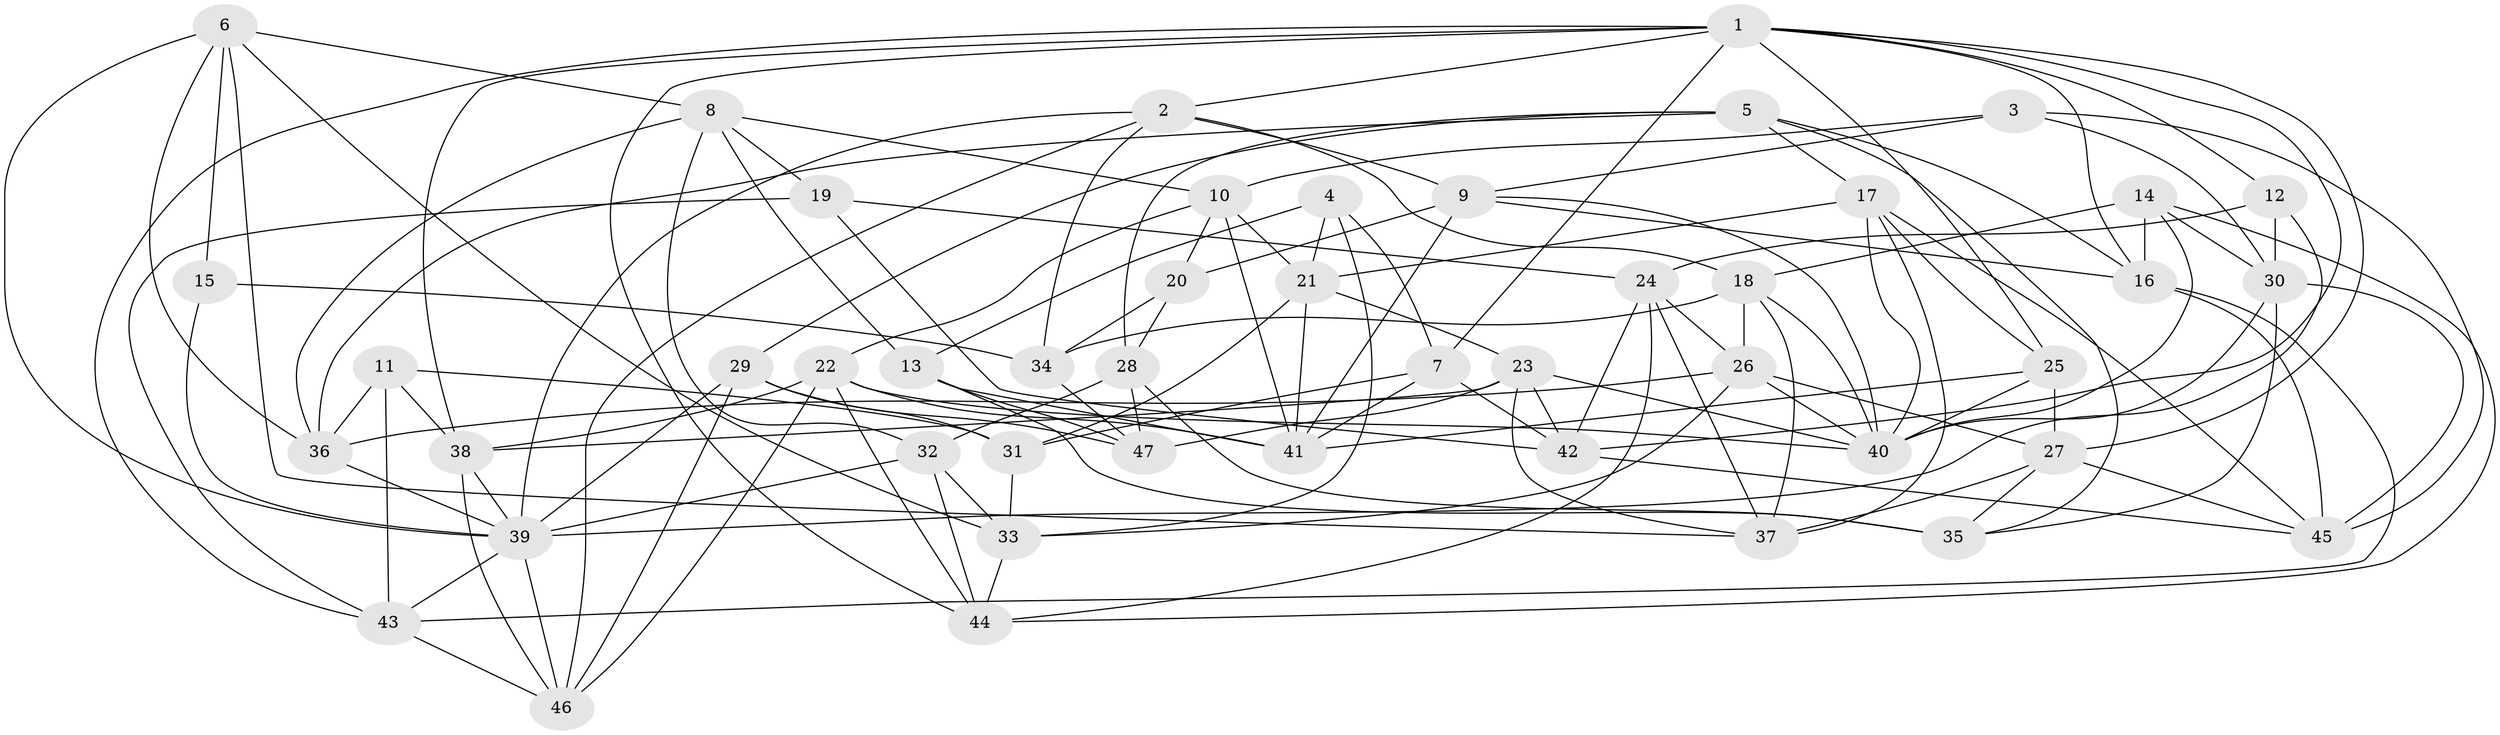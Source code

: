 // original degree distribution, {4: 1.0}
// Generated by graph-tools (version 1.1) at 2025/26/03/09/25 03:26:53]
// undirected, 47 vertices, 134 edges
graph export_dot {
graph [start="1"]
  node [color=gray90,style=filled];
  1;
  2;
  3;
  4;
  5;
  6;
  7;
  8;
  9;
  10;
  11;
  12;
  13;
  14;
  15;
  16;
  17;
  18;
  19;
  20;
  21;
  22;
  23;
  24;
  25;
  26;
  27;
  28;
  29;
  30;
  31;
  32;
  33;
  34;
  35;
  36;
  37;
  38;
  39;
  40;
  41;
  42;
  43;
  44;
  45;
  46;
  47;
  1 -- 2 [weight=1.0];
  1 -- 7 [weight=1.0];
  1 -- 12 [weight=1.0];
  1 -- 16 [weight=1.0];
  1 -- 25 [weight=1.0];
  1 -- 27 [weight=1.0];
  1 -- 38 [weight=1.0];
  1 -- 42 [weight=1.0];
  1 -- 43 [weight=1.0];
  1 -- 44 [weight=1.0];
  2 -- 9 [weight=1.0];
  2 -- 18 [weight=1.0];
  2 -- 34 [weight=1.0];
  2 -- 39 [weight=1.0];
  2 -- 46 [weight=1.0];
  3 -- 9 [weight=1.0];
  3 -- 10 [weight=1.0];
  3 -- 30 [weight=1.0];
  3 -- 45 [weight=1.0];
  4 -- 7 [weight=1.0];
  4 -- 13 [weight=1.0];
  4 -- 21 [weight=1.0];
  4 -- 33 [weight=1.0];
  5 -- 16 [weight=1.0];
  5 -- 17 [weight=1.0];
  5 -- 28 [weight=1.0];
  5 -- 29 [weight=1.0];
  5 -- 35 [weight=1.0];
  5 -- 36 [weight=1.0];
  6 -- 8 [weight=1.0];
  6 -- 15 [weight=1.0];
  6 -- 33 [weight=1.0];
  6 -- 36 [weight=1.0];
  6 -- 37 [weight=1.0];
  6 -- 39 [weight=1.0];
  7 -- 31 [weight=2.0];
  7 -- 41 [weight=1.0];
  7 -- 42 [weight=1.0];
  8 -- 10 [weight=1.0];
  8 -- 13 [weight=1.0];
  8 -- 19 [weight=1.0];
  8 -- 32 [weight=1.0];
  8 -- 36 [weight=1.0];
  9 -- 16 [weight=1.0];
  9 -- 20 [weight=1.0];
  9 -- 40 [weight=1.0];
  9 -- 41 [weight=1.0];
  10 -- 20 [weight=1.0];
  10 -- 21 [weight=1.0];
  10 -- 22 [weight=1.0];
  10 -- 41 [weight=1.0];
  11 -- 31 [weight=1.0];
  11 -- 36 [weight=1.0];
  11 -- 38 [weight=1.0];
  11 -- 43 [weight=1.0];
  12 -- 24 [weight=1.0];
  12 -- 30 [weight=1.0];
  12 -- 39 [weight=1.0];
  13 -- 35 [weight=2.0];
  13 -- 41 [weight=1.0];
  13 -- 47 [weight=1.0];
  14 -- 16 [weight=1.0];
  14 -- 18 [weight=1.0];
  14 -- 30 [weight=1.0];
  14 -- 40 [weight=2.0];
  14 -- 44 [weight=1.0];
  15 -- 34 [weight=2.0];
  15 -- 39 [weight=1.0];
  16 -- 43 [weight=1.0];
  16 -- 45 [weight=1.0];
  17 -- 21 [weight=1.0];
  17 -- 25 [weight=1.0];
  17 -- 37 [weight=1.0];
  17 -- 40 [weight=1.0];
  17 -- 45 [weight=1.0];
  18 -- 26 [weight=1.0];
  18 -- 34 [weight=1.0];
  18 -- 37 [weight=1.0];
  18 -- 40 [weight=1.0];
  19 -- 24 [weight=1.0];
  19 -- 42 [weight=1.0];
  19 -- 43 [weight=1.0];
  20 -- 28 [weight=1.0];
  20 -- 34 [weight=1.0];
  21 -- 23 [weight=1.0];
  21 -- 31 [weight=1.0];
  21 -- 41 [weight=1.0];
  22 -- 38 [weight=1.0];
  22 -- 40 [weight=1.0];
  22 -- 41 [weight=1.0];
  22 -- 44 [weight=1.0];
  22 -- 46 [weight=1.0];
  23 -- 37 [weight=1.0];
  23 -- 38 [weight=1.0];
  23 -- 40 [weight=1.0];
  23 -- 42 [weight=1.0];
  23 -- 47 [weight=1.0];
  24 -- 26 [weight=1.0];
  24 -- 37 [weight=1.0];
  24 -- 42 [weight=1.0];
  24 -- 44 [weight=1.0];
  25 -- 27 [weight=1.0];
  25 -- 40 [weight=1.0];
  25 -- 41 [weight=2.0];
  26 -- 27 [weight=1.0];
  26 -- 33 [weight=1.0];
  26 -- 36 [weight=1.0];
  26 -- 40 [weight=1.0];
  27 -- 35 [weight=1.0];
  27 -- 37 [weight=1.0];
  27 -- 45 [weight=1.0];
  28 -- 32 [weight=2.0];
  28 -- 35 [weight=1.0];
  28 -- 47 [weight=1.0];
  29 -- 31 [weight=1.0];
  29 -- 39 [weight=1.0];
  29 -- 46 [weight=1.0];
  29 -- 47 [weight=2.0];
  30 -- 35 [weight=1.0];
  30 -- 40 [weight=1.0];
  30 -- 45 [weight=1.0];
  31 -- 33 [weight=1.0];
  32 -- 33 [weight=1.0];
  32 -- 39 [weight=1.0];
  32 -- 44 [weight=1.0];
  33 -- 44 [weight=1.0];
  34 -- 47 [weight=1.0];
  36 -- 39 [weight=1.0];
  38 -- 39 [weight=1.0];
  38 -- 46 [weight=1.0];
  39 -- 43 [weight=1.0];
  39 -- 46 [weight=1.0];
  42 -- 45 [weight=1.0];
  43 -- 46 [weight=1.0];
}
